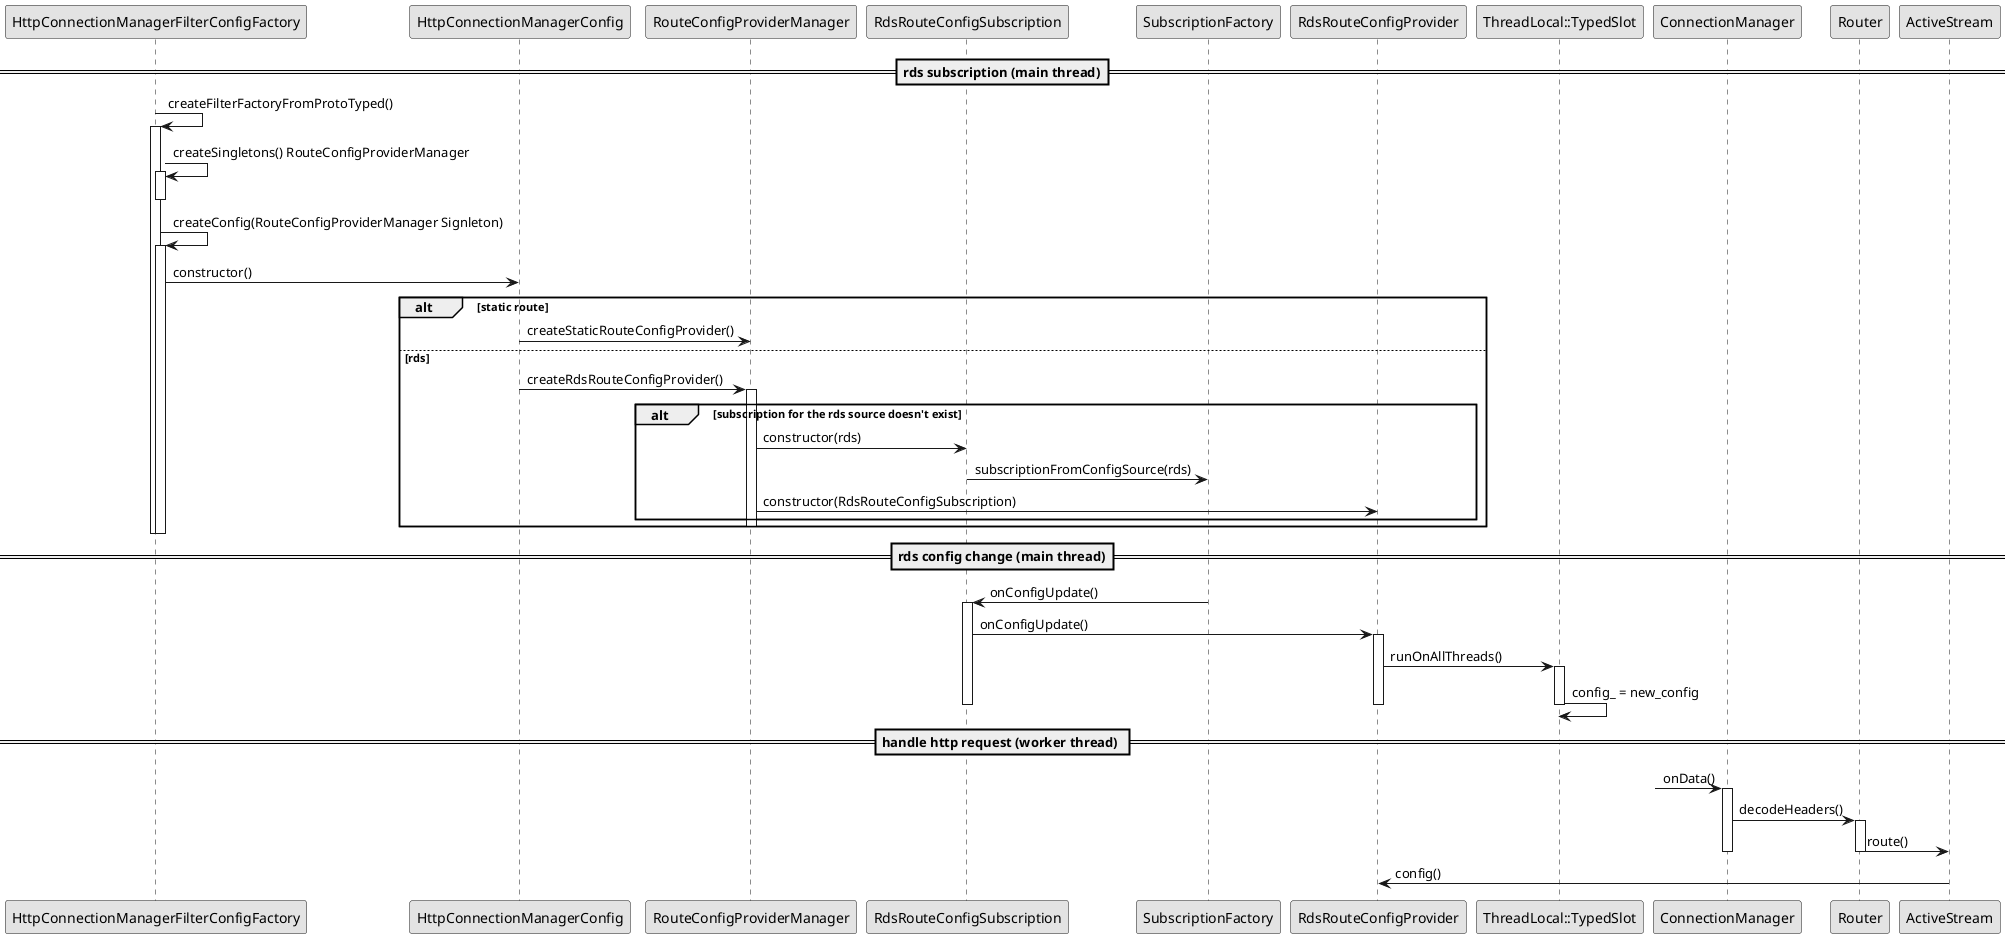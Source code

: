 @startuml
'skinparam handwritten true
skinparam monochrome true
skinparam packageStyle rect
skinparam defaultFontName FG Virgil
skinparam shadowing false

== rds subscription (main thread)==

HttpConnectionManagerFilterConfigFactory -> HttpConnectionManagerFilterConfigFactory:createFilterFactoryFromProtoTyped()
activate HttpConnectionManagerFilterConfigFactory

HttpConnectionManagerFilterConfigFactory -> HttpConnectionManagerFilterConfigFactory:createSingletons() RouteConfigProviderManager
activate HttpConnectionManagerFilterConfigFactory
deactivate HttpConnectionManagerFilterConfigFactory

HttpConnectionManagerFilterConfigFactory -> HttpConnectionManagerFilterConfigFactory:createConfig(RouteConfigProviderManager Signleton)
activate HttpConnectionManagerFilterConfigFactory

HttpConnectionManagerFilterConfigFactory -> HttpConnectionManagerConfig:constructor()
alt static route
    HttpConnectionManagerConfig -> RouteConfigProviderManager:createStaticRouteConfigProvider()
else rds
    HttpConnectionManagerConfig -> RouteConfigProviderManager:createRdsRouteConfigProvider()
    activate RouteConfigProviderManager
    alt subscription for the rds source doesn't exist
            RouteConfigProviderManager -> RdsRouteConfigSubscription:constructor(rds)
            RdsRouteConfigSubscription -> SubscriptionFactory:subscriptionFromConfigSource(rds)
            RouteConfigProviderManager -> RdsRouteConfigProvider:constructor(RdsRouteConfigSubscription)
    end
    deactivate RouteConfigProviderManager
end
deactivate HttpConnectionManagerFilterConfigFactory

deactivate HttpConnectionManagerFilterConfigFactory

== rds config change (main thread)==

SubscriptionFactory -> RdsRouteConfigSubscription:onConfigUpdate() 
activate RdsRouteConfigSubscription
RdsRouteConfigSubscription -> RdsRouteConfigProvider:onConfigUpdate()

activate RdsRouteConfigProvider
RdsRouteConfigProvider -> "ThreadLocal::TypedSlot":runOnAllThreads()
activate "ThreadLocal::TypedSlot"
"ThreadLocal::TypedSlot" -> "ThreadLocal::TypedSlot": config_ = new_config
deactivate "ThreadLocal::TypedSlot"

deactivate RdsRouteConfigProvider

deactivate RdsRouteConfigSubscription

== handle http request (worker thread) ==

?->ConnectionManager:onData()
activate ConnectionManager
ConnectionManager -> Router:decodeHeaders()

activate Router
Router -> ActiveStream:route()
deactivate Router
deactivate ConnectionManager
ActiveStream -> RdsRouteConfigProvider:config()

/'
== get upstream connection ==
"FilterManagerImpl" -> "TcpProxy::Filter": onNewConnection()
activate "TcpProxy::Filter"
"TcpProxy::Filter" -> "TcpProxy::Filter": initializeUpstreamConnection()
activate "TcpProxy::Filter"

"TcpProxy::Filter" -> "TcpProxy::GenericConnPoolFactory":createGenericConnPool(upstream_callbacks_) ➂
activate "TcpProxy::Filter"
deactivate "TcpProxy::Filter"

"TcpProxy::Filter" -> "TcpProxy::GenericConnPool":newStream(GenericConnectionPoolCallbacks) ➃
activate "TcpProxy::Filter"
deactivate "TcpProxy::Filter"

deactivate "TcpProxy::Filter"
deactivate "TcpProxy::Filter"

"TcpProxy::GenericConnPool" -> "TcpProxy::Filter": onGenericPoolReady ➃


== process downstream data ==
FilterManagerImpl -> ConnectionManager: onData() ➀ 
activate ConnectionManager
ConnectionManager -> "ConnectionManager":dispatch() 
activate ConnectionManager
ConnectionManager -> RequestDecoder: onData()
RequestDecoder -> DecoderStateMachine: run()
activate DecoderStateMachine
DecoderStateMachine -> DecoderStateMachine: handleState()
activate DecoderStateMachine
DecoderStateMachine -> DecoderStateMachine: onDecodeStreamHeader()
DecoderStateMachine -> ActiveStream: constructor()
ActiveStream -> DecoderStateMachine:newStream()
DecoderStateMachine -> DecoderStateMachine: onDecodeStreamData()
DecoderStateMachine -> ActiveStream:onStreamDecoded()
activate ActiveStream
ActiveStream -> ActiveMessage:onStreamDecoded()
activate ActiveMessage
ActiveMessage -> Router:onMessageDecoded()
Router -> ActiveMessage:route()
ActiveMessage -> ConnectionManager:config()
activate Router
Router -> ClusterManager:getThreadLocalCluster()
Router -> ThreadLocalCluster:tcpConnPool()
Router -> UpstreamRequest:constructor()
Router -> UpstreamRequest:start()
UpstreamRequest -> ConnectionPool:newConnection(*this)
ConnectionPool -> UpstreamRequest:onPoolReady()
activate UpstreamRequest
UpstreamRequest -> ClientConnection:addUpstreamCallbacks() ➁
UpstreamRequest -> ConnectionPool:connection()
UpstreamRequest -> ClientConnection:write()
deactivate UpstreamRequest
deactivate Router
deactivate ActiveMessage
deactivate ActiveStream
deactivate DecoderStateMachine
deactivate DecoderStateMachine
deactivate ConnectionManager
deactivate ConnectionManager

== process upstream data ==
ClientConnection -> Router: onUpstreamData() ➁
activate Router
Router -> ActiveMessage:startUpstreamResponse()
Router -> ActiveMessage:upstreamData()
ActiveMessage -> ActiveResponseDecoder:onData()
ActiveResponseDecoder -> ResponseDecoder:onData()
ResponseDecoder -> DecoderStateMachine:run()

activate DecoderStateMachine
DecoderStateMachine -> DecoderStateMachine: handleState()
activate DecoderStateMachine
DecoderStateMachine -> DecoderStateMachine: onDecodeStreamHeader()
DecoderStateMachine -> ActiveStream: constructor()
ActiveStream -> DecoderStateMachine:newStream()
DecoderStateMachine -> DecoderStateMachine: onDecodeStreamData()
DecoderStateMachine -> ActiveStream:onStreamDecoded()
ActiveStream -> ActiveResponseDecoder:onStreamDecoded()
ActiveResponseDecoder -> Connection:write()
deactivate DecoderStateMachine
deactivate DecoderStateMachine
deactivate Router
'/
@enduml
